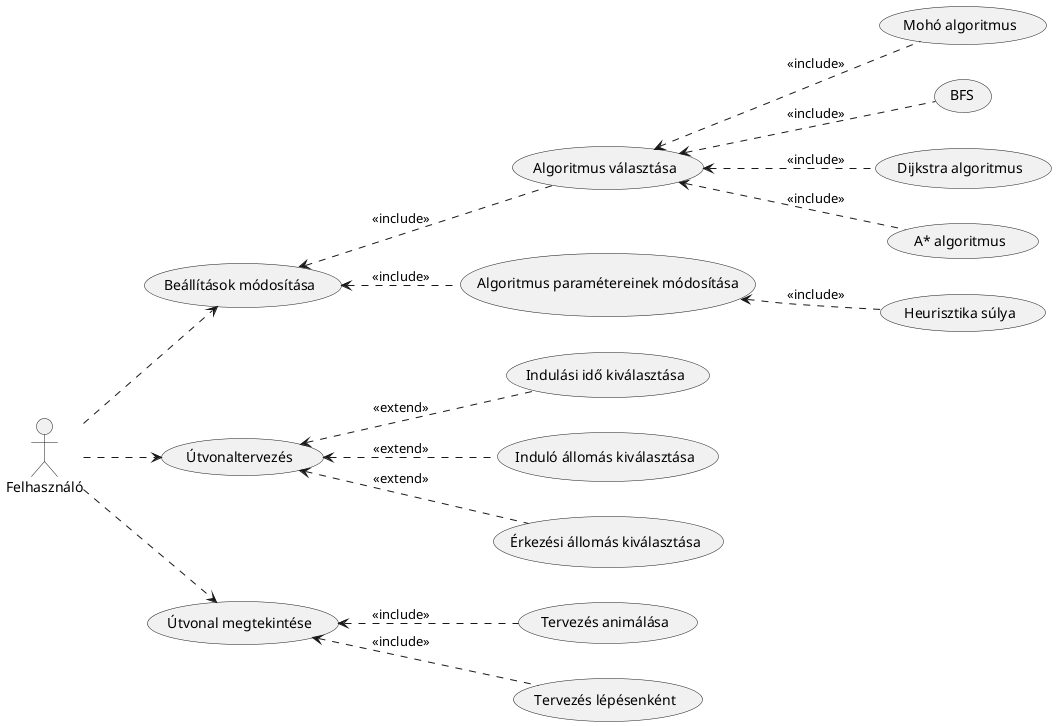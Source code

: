 @startuml usecase

' java -jar C:\ProgramData\chocolatey\lib\plantuml\tools\plantuml.jar -picoweb

left to right direction
:Felhasználó:

:Felhasználó: ..> (Beállítások módosítása)

(Beállítások módosítása) <.. (Algoritmus választása) : <<include>>
(Algoritmus választása) <.. (Mohó algoritmus) : <<include>>
(Algoritmus választása) <.. (BFS) : <<include>>
(Algoritmus választása) <.. (Dijkstra algoritmus) : <<include>>
(Algoritmus választása) <.. (A* algoritmus) : <<include>>

(Beállítások módosítása) <.. (Algoritmus paramétereinek módosítása) : <<include>>
(Algoritmus paramétereinek módosítása) <.. (Heurisztika súlya) : <<include>>

:Felhasználó: ..> (Útvonaltervezés)
(Útvonaltervezés) <.. (Indulási idő kiválasztása) : <<extend>>
(Útvonaltervezés) <.. (Induló állomás kiválasztása) : <<extend>>
(Útvonaltervezés) <.. (Érkezési állomás kiválasztása) : <<extend>>

:Felhasználó: ..> (Útvonal megtekintése)
(Útvonal megtekintése) <.. (Tervezés animálása) : <<include>>
(Útvonal megtekintése) <.. (Tervezés lépésenként) : <<include>>

@enduml
